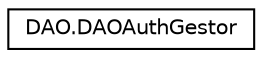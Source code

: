 digraph "Representación gráfica de la clase"
{
 // LATEX_PDF_SIZE
  edge [fontname="Helvetica",fontsize="10",labelfontname="Helvetica",labelfontsize="10"];
  node [fontname="Helvetica",fontsize="10",shape=record];
  rankdir="LR";
  Node0 [label="DAO.DAOAuthGestor",height=0.2,width=0.4,color="black", fillcolor="white", style="filled",URL="$class_d_a_o_1_1_d_a_o_auth_gestor.html",tooltip=" "];
}
